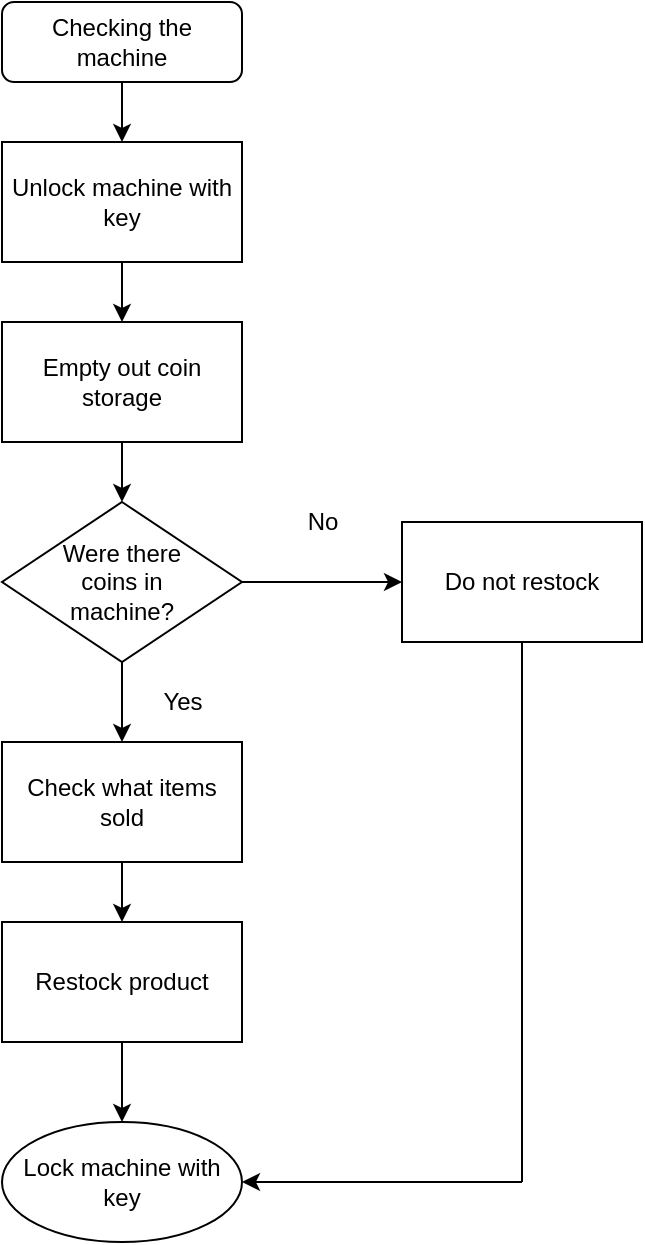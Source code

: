 <mxfile version="20.3.7" type="device"><diagram id="C5RBs43oDa-KdzZeNtuy" name="Page-1"><mxGraphModel dx="552" dy="508" grid="1" gridSize="10" guides="1" tooltips="1" connect="1" arrows="1" fold="1" page="1" pageScale="1" pageWidth="827" pageHeight="1169" math="0" shadow="0"><root><mxCell id="WIyWlLk6GJQsqaUBKTNV-0"/><mxCell id="WIyWlLk6GJQsqaUBKTNV-1" parent="WIyWlLk6GJQsqaUBKTNV-0"/><mxCell id="iKL6CYvlRQhm7YSOR8Gx-1" value="" style="edgeStyle=orthogonalEdgeStyle;rounded=0;orthogonalLoop=1;jettySize=auto;html=1;" edge="1" parent="WIyWlLk6GJQsqaUBKTNV-1" source="WIyWlLk6GJQsqaUBKTNV-3" target="iKL6CYvlRQhm7YSOR8Gx-0"><mxGeometry relative="1" as="geometry"/></mxCell><mxCell id="WIyWlLk6GJQsqaUBKTNV-3" value="Checking the machine" style="rounded=1;whiteSpace=wrap;html=1;fontSize=12;glass=0;strokeWidth=1;shadow=0;" parent="WIyWlLk6GJQsqaUBKTNV-1" vertex="1"><mxGeometry x="160" y="80" width="120" height="40" as="geometry"/></mxCell><mxCell id="iKL6CYvlRQhm7YSOR8Gx-3" value="" style="edgeStyle=orthogonalEdgeStyle;rounded=0;orthogonalLoop=1;jettySize=auto;html=1;" edge="1" parent="WIyWlLk6GJQsqaUBKTNV-1" source="iKL6CYvlRQhm7YSOR8Gx-0" target="iKL6CYvlRQhm7YSOR8Gx-2"><mxGeometry relative="1" as="geometry"/></mxCell><mxCell id="iKL6CYvlRQhm7YSOR8Gx-0" value="Unlock machine with key" style="whiteSpace=wrap;html=1;rounded=0;glass=0;strokeWidth=1;shadow=0;" vertex="1" parent="WIyWlLk6GJQsqaUBKTNV-1"><mxGeometry x="160" y="150" width="120" height="60" as="geometry"/></mxCell><mxCell id="iKL6CYvlRQhm7YSOR8Gx-5" value="" style="edgeStyle=orthogonalEdgeStyle;rounded=0;orthogonalLoop=1;jettySize=auto;html=1;" edge="1" parent="WIyWlLk6GJQsqaUBKTNV-1" source="iKL6CYvlRQhm7YSOR8Gx-2" target="iKL6CYvlRQhm7YSOR8Gx-4"><mxGeometry relative="1" as="geometry"/></mxCell><mxCell id="iKL6CYvlRQhm7YSOR8Gx-2" value="Empty out coin storage" style="whiteSpace=wrap;html=1;rounded=0;glass=0;strokeWidth=1;shadow=0;" vertex="1" parent="WIyWlLk6GJQsqaUBKTNV-1"><mxGeometry x="160" y="240" width="120" height="60" as="geometry"/></mxCell><mxCell id="iKL6CYvlRQhm7YSOR8Gx-7" value="" style="edgeStyle=orthogonalEdgeStyle;rounded=0;orthogonalLoop=1;jettySize=auto;html=1;" edge="1" parent="WIyWlLk6GJQsqaUBKTNV-1" source="iKL6CYvlRQhm7YSOR8Gx-4" target="iKL6CYvlRQhm7YSOR8Gx-6"><mxGeometry relative="1" as="geometry"/></mxCell><mxCell id="iKL6CYvlRQhm7YSOR8Gx-10" value="" style="edgeStyle=orthogonalEdgeStyle;rounded=0;orthogonalLoop=1;jettySize=auto;html=1;" edge="1" parent="WIyWlLk6GJQsqaUBKTNV-1" source="iKL6CYvlRQhm7YSOR8Gx-4" target="iKL6CYvlRQhm7YSOR8Gx-9"><mxGeometry relative="1" as="geometry"/></mxCell><mxCell id="iKL6CYvlRQhm7YSOR8Gx-4" value="Were there &lt;br&gt;coins in &lt;br&gt;machine?" style="rhombus;whiteSpace=wrap;html=1;rounded=0;glass=0;strokeWidth=1;shadow=0;" vertex="1" parent="WIyWlLk6GJQsqaUBKTNV-1"><mxGeometry x="160" y="330" width="120" height="80" as="geometry"/></mxCell><mxCell id="iKL6CYvlRQhm7YSOR8Gx-6" value="Do not restock" style="whiteSpace=wrap;html=1;rounded=0;glass=0;strokeWidth=1;shadow=0;" vertex="1" parent="WIyWlLk6GJQsqaUBKTNV-1"><mxGeometry x="360" y="340" width="120" height="60" as="geometry"/></mxCell><mxCell id="iKL6CYvlRQhm7YSOR8Gx-8" value="No" style="text;html=1;align=center;verticalAlign=middle;resizable=0;points=[];autosize=1;strokeColor=none;fillColor=none;" vertex="1" parent="WIyWlLk6GJQsqaUBKTNV-1"><mxGeometry x="300" y="325" width="40" height="30" as="geometry"/></mxCell><mxCell id="iKL6CYvlRQhm7YSOR8Gx-12" value="" style="edgeStyle=orthogonalEdgeStyle;rounded=0;orthogonalLoop=1;jettySize=auto;html=1;" edge="1" parent="WIyWlLk6GJQsqaUBKTNV-1" source="iKL6CYvlRQhm7YSOR8Gx-9" target="iKL6CYvlRQhm7YSOR8Gx-11"><mxGeometry relative="1" as="geometry"/></mxCell><mxCell id="iKL6CYvlRQhm7YSOR8Gx-9" value="Check what items sold" style="whiteSpace=wrap;html=1;rounded=0;glass=0;strokeWidth=1;shadow=0;" vertex="1" parent="WIyWlLk6GJQsqaUBKTNV-1"><mxGeometry x="160" y="450" width="120" height="60" as="geometry"/></mxCell><mxCell id="iKL6CYvlRQhm7YSOR8Gx-15" value="" style="edgeStyle=orthogonalEdgeStyle;rounded=0;orthogonalLoop=1;jettySize=auto;html=1;" edge="1" parent="WIyWlLk6GJQsqaUBKTNV-1" source="iKL6CYvlRQhm7YSOR8Gx-11" target="iKL6CYvlRQhm7YSOR8Gx-14"><mxGeometry relative="1" as="geometry"/></mxCell><mxCell id="iKL6CYvlRQhm7YSOR8Gx-11" value="Restock product" style="whiteSpace=wrap;html=1;rounded=0;glass=0;strokeWidth=1;shadow=0;" vertex="1" parent="WIyWlLk6GJQsqaUBKTNV-1"><mxGeometry x="160" y="540" width="120" height="60" as="geometry"/></mxCell><mxCell id="iKL6CYvlRQhm7YSOR8Gx-13" value="Yes" style="text;html=1;align=center;verticalAlign=middle;resizable=0;points=[];autosize=1;strokeColor=none;fillColor=none;" vertex="1" parent="WIyWlLk6GJQsqaUBKTNV-1"><mxGeometry x="230" y="415" width="40" height="30" as="geometry"/></mxCell><mxCell id="iKL6CYvlRQhm7YSOR8Gx-14" value="Lock machine with key" style="ellipse;whiteSpace=wrap;html=1;rounded=0;glass=0;strokeWidth=1;shadow=0;" vertex="1" parent="WIyWlLk6GJQsqaUBKTNV-1"><mxGeometry x="160" y="640" width="120" height="60" as="geometry"/></mxCell><mxCell id="iKL6CYvlRQhm7YSOR8Gx-16" value="" style="endArrow=classic;html=1;rounded=0;entryX=1;entryY=0.5;entryDx=0;entryDy=0;" edge="1" parent="WIyWlLk6GJQsqaUBKTNV-1" target="iKL6CYvlRQhm7YSOR8Gx-14"><mxGeometry width="50" height="50" relative="1" as="geometry"><mxPoint x="420" y="670" as="sourcePoint"/><mxPoint x="300" y="480" as="targetPoint"/></mxGeometry></mxCell><mxCell id="iKL6CYvlRQhm7YSOR8Gx-17" value="" style="endArrow=none;html=1;rounded=0;entryX=0.5;entryY=1;entryDx=0;entryDy=0;" edge="1" parent="WIyWlLk6GJQsqaUBKTNV-1" target="iKL6CYvlRQhm7YSOR8Gx-6"><mxGeometry width="50" height="50" relative="1" as="geometry"><mxPoint x="420" y="670" as="sourcePoint"/><mxPoint x="300" y="480" as="targetPoint"/></mxGeometry></mxCell></root></mxGraphModel></diagram></mxfile>